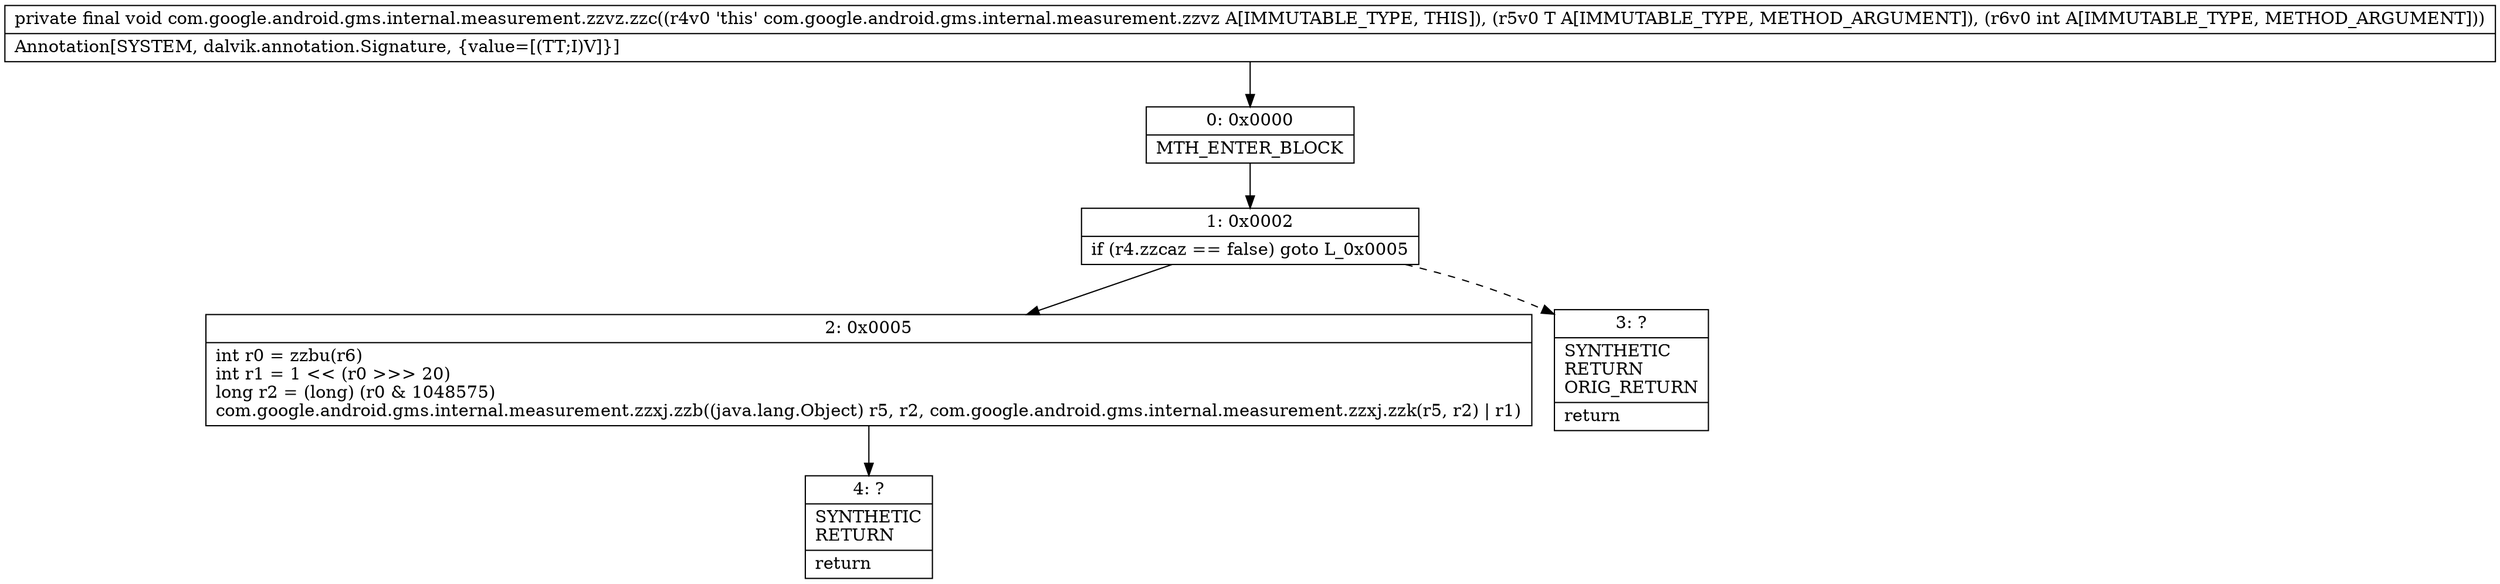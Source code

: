 digraph "CFG forcom.google.android.gms.internal.measurement.zzvz.zzc(Ljava\/lang\/Object;I)V" {
Node_0 [shape=record,label="{0\:\ 0x0000|MTH_ENTER_BLOCK\l}"];
Node_1 [shape=record,label="{1\:\ 0x0002|if (r4.zzcaz == false) goto L_0x0005\l}"];
Node_2 [shape=record,label="{2\:\ 0x0005|int r0 = zzbu(r6)\lint r1 = 1 \<\< (r0 \>\>\> 20)\llong r2 = (long) (r0 & 1048575)\lcom.google.android.gms.internal.measurement.zzxj.zzb((java.lang.Object) r5, r2, com.google.android.gms.internal.measurement.zzxj.zzk(r5, r2) \| r1)\l}"];
Node_3 [shape=record,label="{3\:\ ?|SYNTHETIC\lRETURN\lORIG_RETURN\l|return\l}"];
Node_4 [shape=record,label="{4\:\ ?|SYNTHETIC\lRETURN\l|return\l}"];
MethodNode[shape=record,label="{private final void com.google.android.gms.internal.measurement.zzvz.zzc((r4v0 'this' com.google.android.gms.internal.measurement.zzvz A[IMMUTABLE_TYPE, THIS]), (r5v0 T A[IMMUTABLE_TYPE, METHOD_ARGUMENT]), (r6v0 int A[IMMUTABLE_TYPE, METHOD_ARGUMENT]))  | Annotation[SYSTEM, dalvik.annotation.Signature, \{value=[(TT;I)V]\}]\l}"];
MethodNode -> Node_0;
Node_0 -> Node_1;
Node_1 -> Node_2;
Node_1 -> Node_3[style=dashed];
Node_2 -> Node_4;
}

